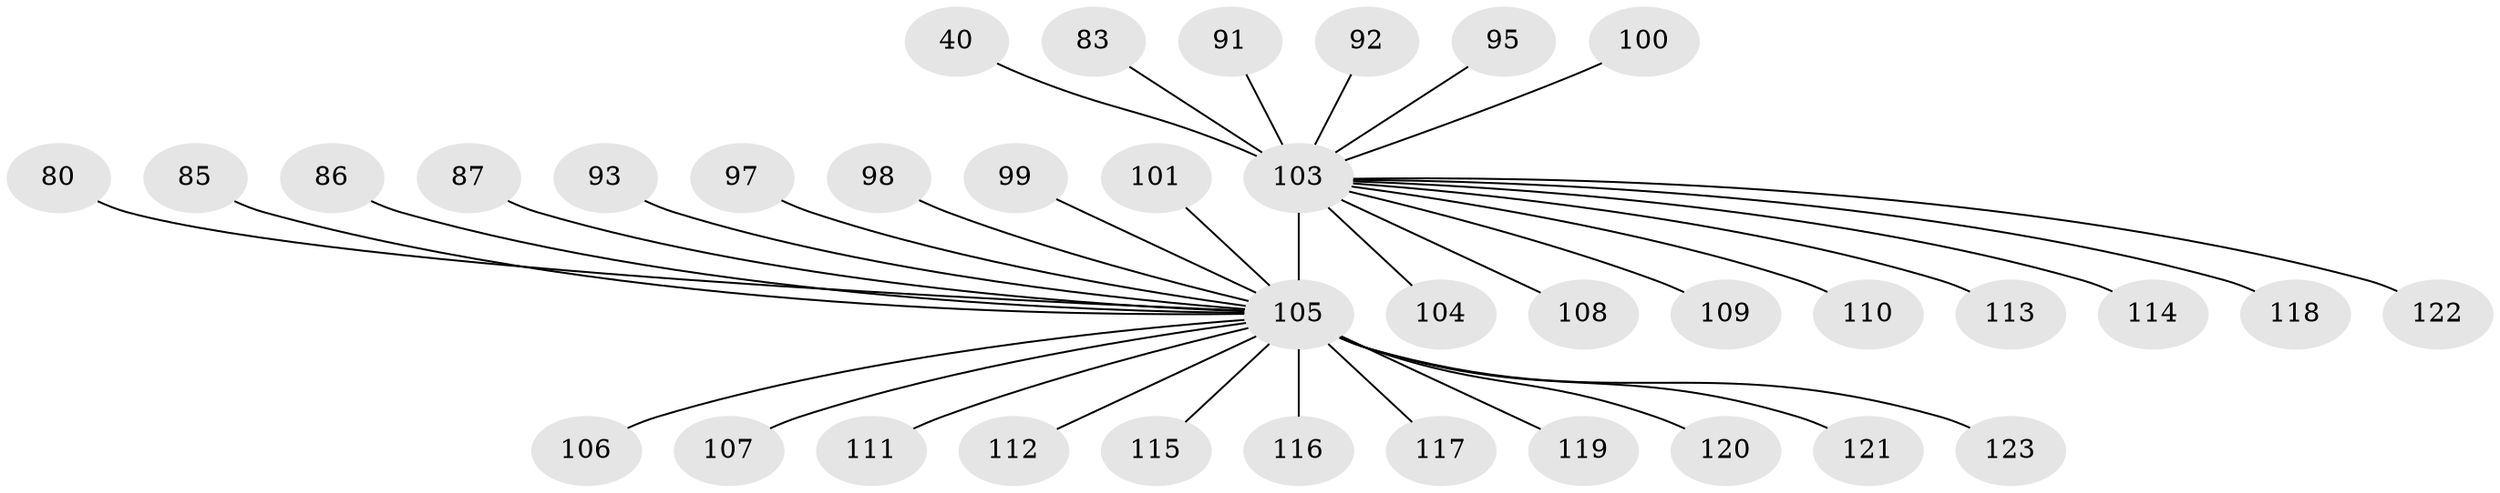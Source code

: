// original degree distribution, {3: 0.07317073170731707, 32: 0.008130081300813009, 9: 0.008130081300813009, 10: 0.008130081300813009, 18: 0.008130081300813009, 2: 0.21951219512195122, 1: 0.5528455284552846, 15: 0.016260162601626018, 6: 0.024390243902439025, 4: 0.032520325203252036, 5: 0.04065040650406504, 7: 0.008130081300813009}
// Generated by graph-tools (version 1.1) at 2025/51/03/04/25 21:51:24]
// undirected, 36 vertices, 35 edges
graph export_dot {
graph [start="1"]
  node [color=gray90,style=filled];
  40;
  80;
  83;
  85;
  86;
  87;
  91;
  92;
  93 [super="+32"];
  95;
  97;
  98 [super="+88"];
  99 [super="+37"];
  100;
  101;
  103 [super="+38+102+44+51+54+56+62+78+81+77"];
  104;
  105 [super="+84+82+96+16+29+34+43+48+49+61+71+76"];
  106;
  107;
  108;
  109 [super="+21"];
  110;
  111 [super="+89"];
  112;
  113 [super="+69"];
  114;
  115;
  116;
  117;
  118;
  119;
  120;
  121;
  122;
  123;
  40 -- 103;
  80 -- 105;
  83 -- 103;
  85 -- 105;
  86 -- 105;
  87 -- 105;
  91 -- 103;
  92 -- 103;
  93 -- 105;
  95 -- 103;
  97 -- 105;
  98 -- 105 [weight=2];
  99 -- 105;
  100 -- 103;
  101 -- 105;
  103 -- 104;
  103 -- 105 [weight=27];
  103 -- 108;
  103 -- 109;
  103 -- 110;
  103 -- 113;
  103 -- 114;
  103 -- 118;
  103 -- 122;
  105 -- 107;
  105 -- 117;
  105 -- 121;
  105 -- 106;
  105 -- 111;
  105 -- 112;
  105 -- 115;
  105 -- 116;
  105 -- 119;
  105 -- 120;
  105 -- 123;
}

